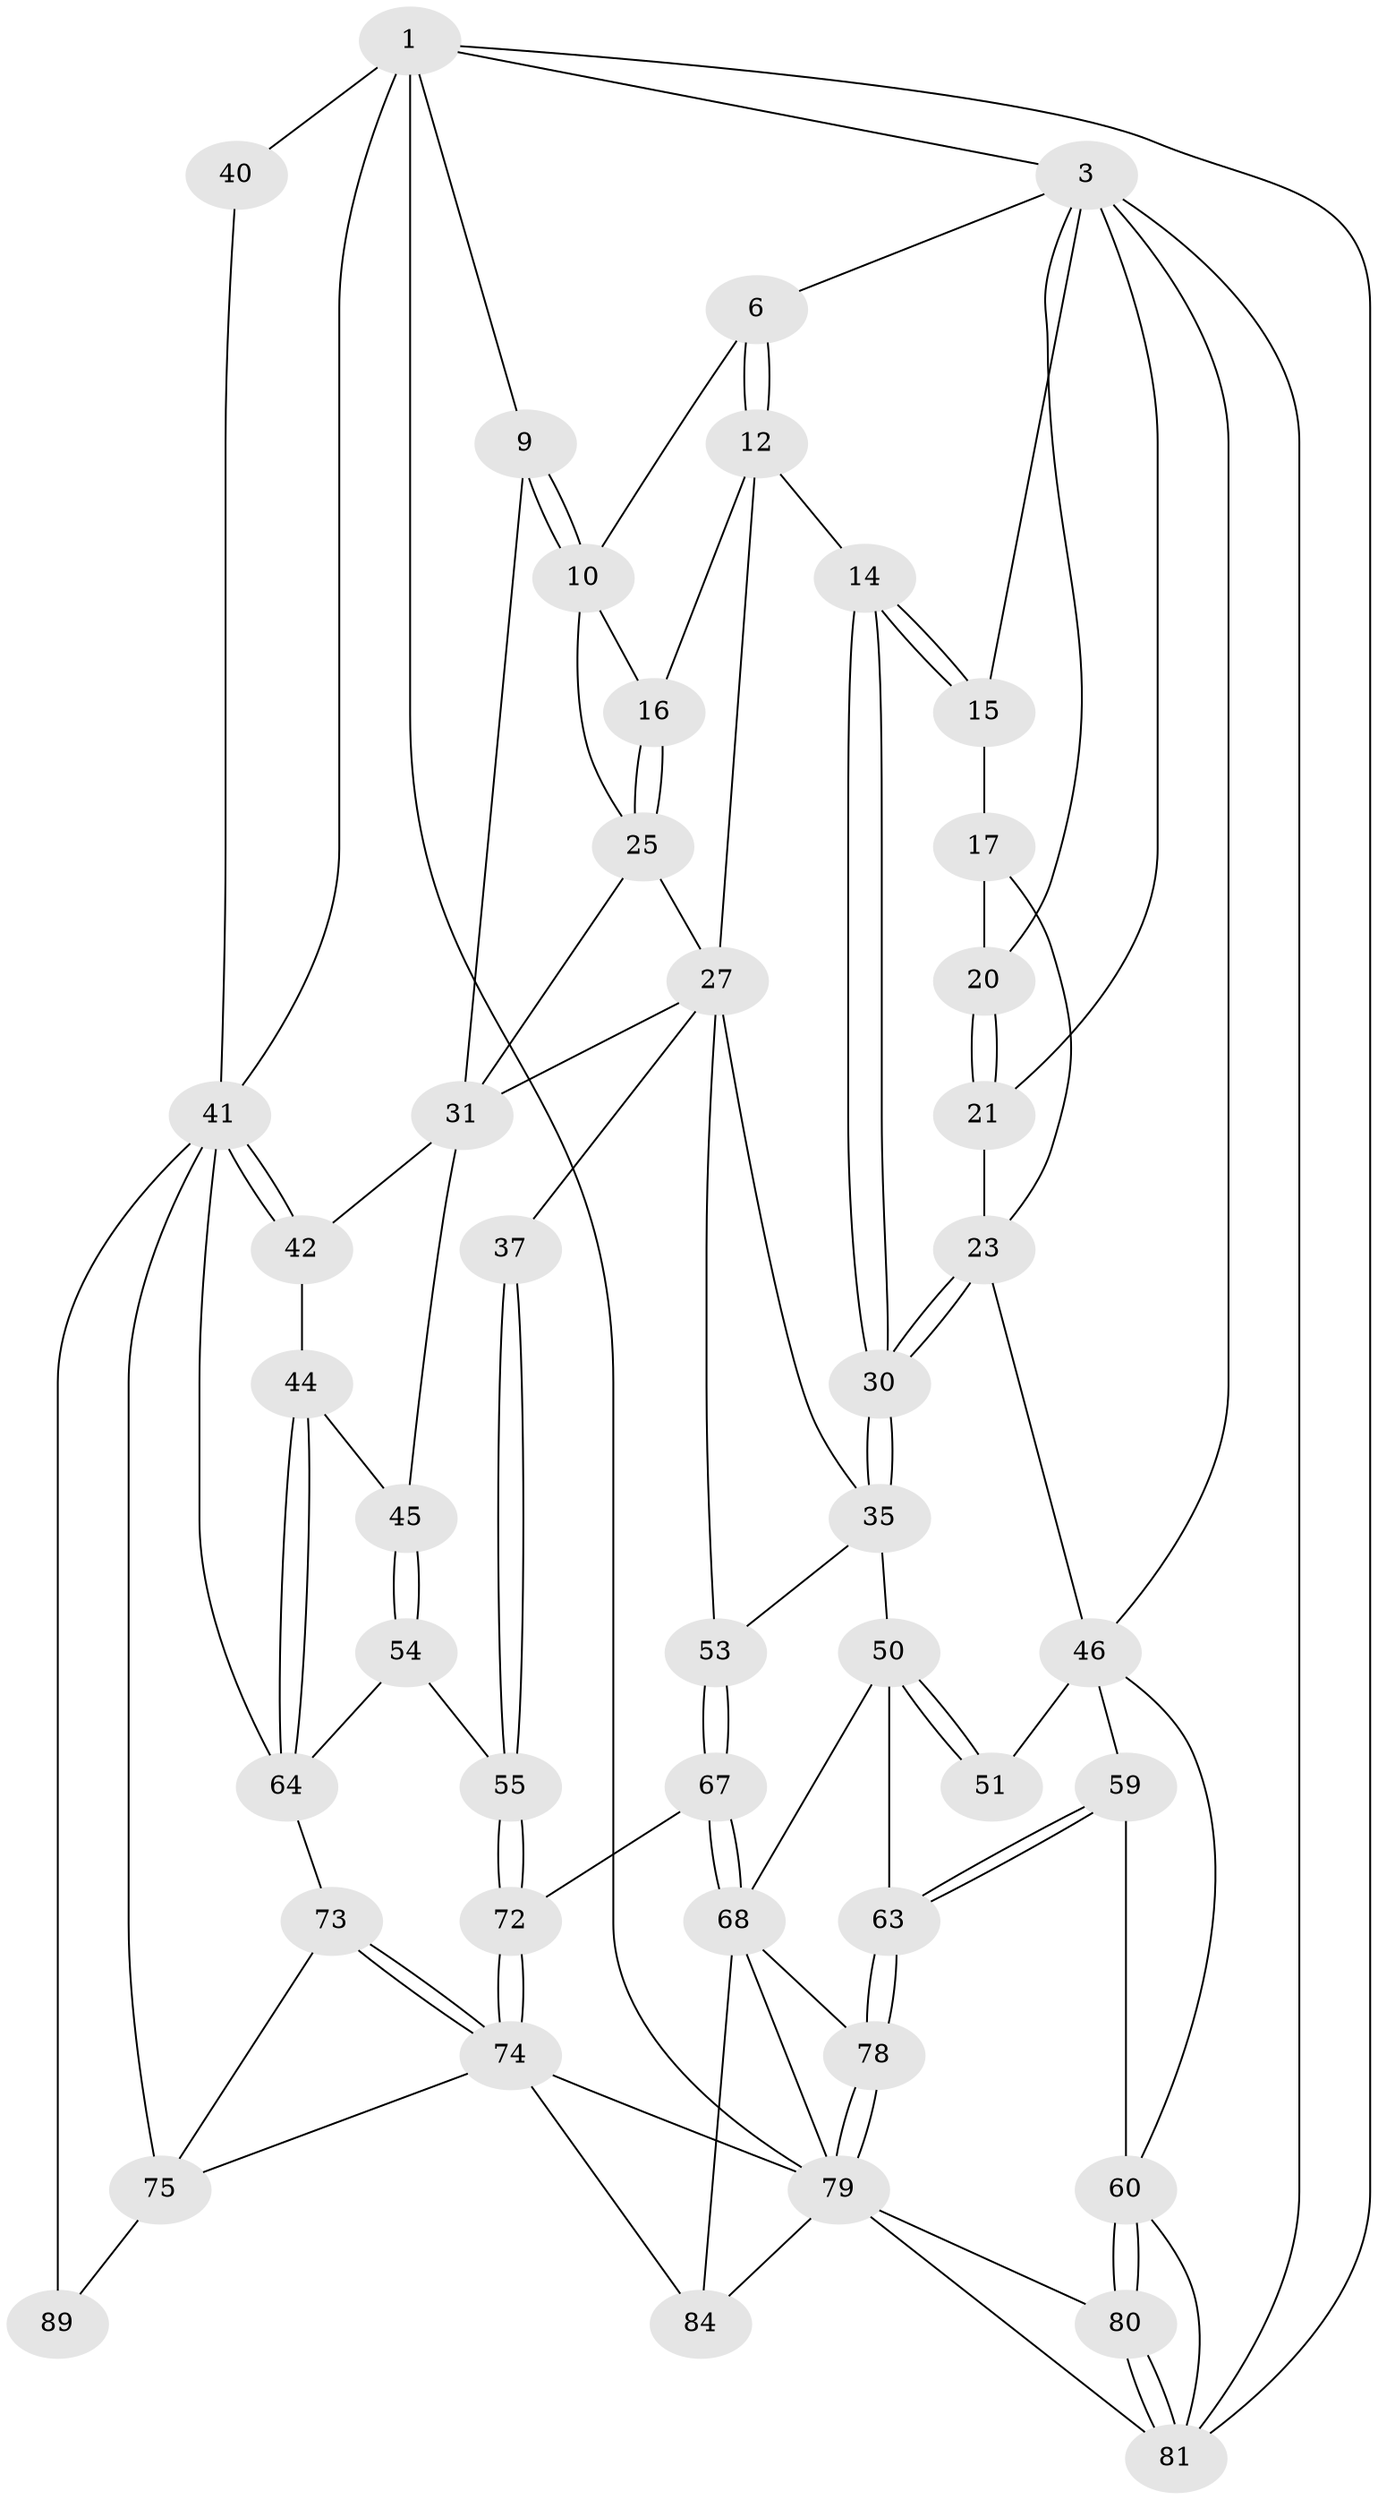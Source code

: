 // original degree distribution, {3: 0.043478260869565216, 6: 0.1956521739130435, 5: 0.5869565217391305, 4: 0.17391304347826086}
// Generated by graph-tools (version 1.1) at 2025/21/03/04/25 18:21:22]
// undirected, 46 vertices, 108 edges
graph export_dot {
graph [start="1"]
  node [color=gray90,style=filled];
  1 [pos="+0.7757090862297575+0",super="+2+8"];
  3 [pos="+0+0",super="+22+4"];
  6 [pos="+0.6032727252246736+0",super="+7"];
  9 [pos="+0.9049329571812299+0.20339104116144993"];
  10 [pos="+0.8808448572168818+0.18380998049115876",super="+11"];
  12 [pos="+0.5726589834596234+0.07223799591380746",super="+13"];
  14 [pos="+0.3814408703942126+0.1864462834593385"];
  15 [pos="+0.28457257345785336+0.12643624775268486"];
  16 [pos="+0.6379142622000827+0.13264688691676932"];
  17 [pos="+0.16625949415068894+0.0932807523173108",super="+18"];
  20 [pos="+0.07547800810454439+0.17149574017754093"];
  21 [pos="+0.03709956170958283+0.2724395462744759"];
  23 [pos="+0.13748153541374725+0.30883391377108294",super="+24"];
  25 [pos="+0.6517160547313764+0.16000447602547882",super="+29+26"];
  27 [pos="+0.5844525111520872+0.2986013436382062",super="+28+36"];
  30 [pos="+0.34527003487237795+0.3591048841008683"];
  31 [pos="+0.7532423086466816+0.31326417658884137",super="+33+32"];
  35 [pos="+0.35084542132642477+0.37206212212448003",super="+49"];
  37 [pos="+0.5533238750489554+0.46694638034715846"];
  40 [pos="+1+0.24894108761937228"];
  41 [pos="+1+0.28492825345830114",super="+56"];
  42 [pos="+0.8861419232177902+0.43799857070257353",super="+43"];
  44 [pos="+0.803036989815837+0.48638400181438546"];
  45 [pos="+0.7872530983292625+0.4831794298885107"];
  46 [pos="+0.13655649249527524+0.3097867845268355",super="+47"];
  50 [pos="+0.284833114132908+0.4966223883258815",super="+62"];
  51 [pos="+0.18663432101743+0.43707140008910156"];
  53 [pos="+0.4778409365761056+0.6179169422037857"];
  54 [pos="+0.7096788168297905+0.5872814880503734"];
  55 [pos="+0.679432209076801+0.5850178820835401"];
  59 [pos="+0.16890379975042233+0.5911226581031815"];
  60 [pos="+0.058320198823334245+0.6391267624654139",super="+61"];
  63 [pos="+0.18491392498035375+0.5967127510134776"];
  64 [pos="+0.813433031474988+0.6000217413363125",super="+65"];
  67 [pos="+0.47722310581723015+0.6730887817327431"];
  68 [pos="+0.41227826471756546+0.7252962277519112",super="+85+69"];
  72 [pos="+0.5738305021870731+0.7140050842970046"];
  73 [pos="+0.7413049758394639+0.7295458927819932"];
  74 [pos="+0.6449381414857306+0.7726493086025018",super="+83"];
  75 [pos="+0.8473172980556625+0.7453642651824846",super="+77"];
  78 [pos="+0.20873881750064333+0.6689156415360625"];
  79 [pos="+0.1600281313448182+0.7687951121551408",super="+86"];
  80 [pos="+0.08355507414951441+0.7732836541750746"];
  81 [pos="+0+1",super="+82"];
  84 [pos="+0.45033592032993763+0.8971193807100174"];
  89 [pos="+1+0.9205269862417585"];
  1 -- 3;
  1 -- 40 [weight=2];
  1 -- 9;
  1 -- 79;
  1 -- 81;
  1 -- 41;
  3 -- 21;
  3 -- 46;
  3 -- 81;
  3 -- 20;
  3 -- 6;
  3 -- 15;
  6 -- 12;
  6 -- 12;
  6 -- 10;
  9 -- 10;
  9 -- 10;
  9 -- 31;
  10 -- 25;
  10 -- 16;
  12 -- 16;
  12 -- 27;
  12 -- 14;
  14 -- 15;
  14 -- 15;
  14 -- 30;
  14 -- 30;
  15 -- 17;
  16 -- 25;
  16 -- 25;
  17 -- 20;
  17 -- 23;
  20 -- 21;
  20 -- 21;
  21 -- 23;
  23 -- 30;
  23 -- 30;
  23 -- 46;
  25 -- 31 [weight=2];
  25 -- 27;
  27 -- 35;
  27 -- 37 [weight=2];
  27 -- 53;
  27 -- 31;
  30 -- 35;
  30 -- 35;
  31 -- 42;
  31 -- 45;
  35 -- 50;
  35 -- 53;
  37 -- 55;
  37 -- 55;
  40 -- 41;
  41 -- 42 [weight=2];
  41 -- 42;
  41 -- 64;
  41 -- 89 [weight=2];
  41 -- 75 [weight=2];
  42 -- 44;
  44 -- 45;
  44 -- 64;
  44 -- 64;
  45 -- 54;
  45 -- 54;
  46 -- 51 [weight=2];
  46 -- 59;
  46 -- 60;
  50 -- 51;
  50 -- 51;
  50 -- 63;
  50 -- 68;
  53 -- 67;
  53 -- 67;
  54 -- 55;
  54 -- 64;
  55 -- 72;
  55 -- 72;
  59 -- 60;
  59 -- 63;
  59 -- 63;
  60 -- 80;
  60 -- 80;
  60 -- 81;
  63 -- 78;
  63 -- 78;
  64 -- 73;
  67 -- 68;
  67 -- 68;
  67 -- 72;
  68 -- 79;
  68 -- 84;
  68 -- 78;
  72 -- 74;
  72 -- 74;
  73 -- 74;
  73 -- 74;
  73 -- 75;
  74 -- 75;
  74 -- 84;
  74 -- 79;
  75 -- 89;
  78 -- 79;
  78 -- 79;
  79 -- 80;
  79 -- 84;
  79 -- 81;
  80 -- 81;
  80 -- 81;
}
